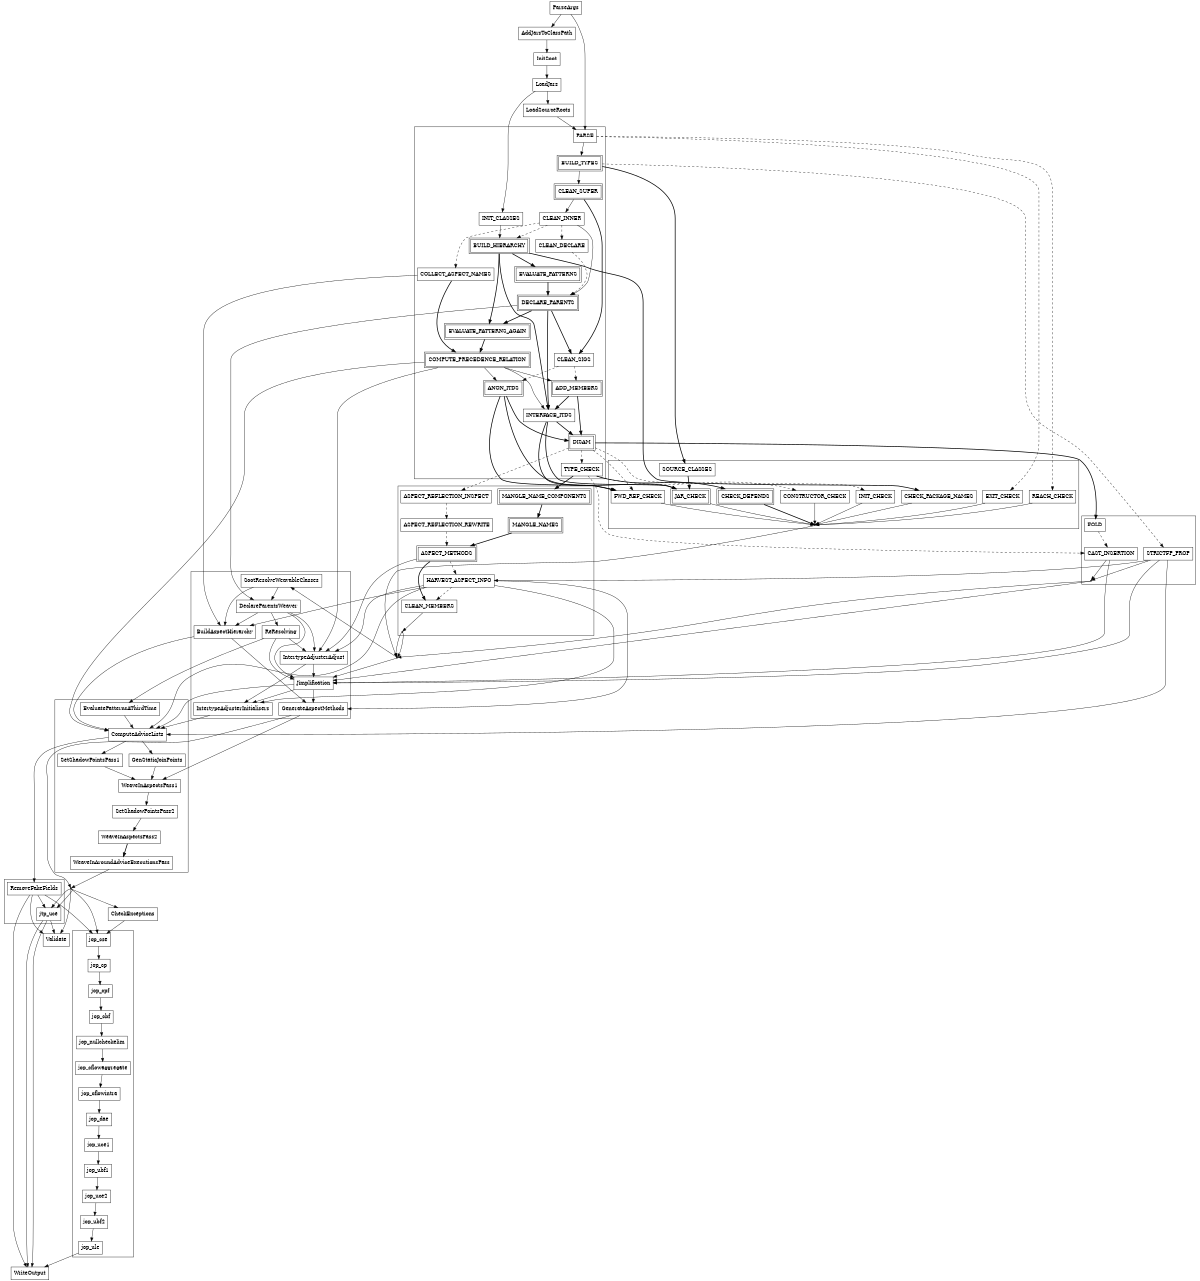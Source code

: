 digraph G {
    //rotate="90";
    //size="16.5x11.5";
 //   size="11.5x16.5";
    //size="11.5x16.5";
    //page="11.5x16.5";
    size="8,10";

    // local dep: style=dashed
    // global dep: style=bold
    // barrier after: peripheries=2

    node [shape="box"];
    subgraph clusterPolyglot
    {
        ANON_ITDS;
        ADD_MEMBERS;
        BUILD_HIERARCHY;
        BUILD_TYPES;
        CLEAN_SIGS;
        DECLARE_PARENTS;
        DISAM;
        COMPUTE_PRECEDENCE_RELATION;
        EVALUATE_PATTERNS_AGAIN;
        EVALUATE_PATTERNS;
        PARSE;
        INTERFACE_ITDS;
        COLLECT_ASPECT_NAMES;
        CLEAN_DECLARE;
        INIT_CLASSES;
        CLEAN_SUPER;
        CLEAN_INNER;
        TYPE_CHECK;
    };

    subgraph clusterFoo {
        //SAVE_AST;
        FOLD;
        CAST_INSERTION;
        STRICTFP_PROP;
        Bar [shape=point];
    };

    subgraph clusterPolyglot2 {
        FWD_REF_CHECK;
        INIT_CHECK;
        CHECK_DEPENDS;
        CONSTRUCTOR_CHECK;
        REACH_CHECK;
        EXIT_CHECK;
        CHECK_PACKAGE_NAMES;
        SOURCE_CLASSES;
        JAR_CHECK;
        PRE_OUTPUT_ALL;
    };

    subgraph clusterAspectInfo {
        CLEAN_MEMBERS;
        HARVEST_ASPECT_INFO;
        ASPECT_REFLECTION_REWRITE;
        ASPECT_REFLECTION_INSPECT;
        ASPECT_METHODS;
        MANGLE_NAMES;
        MANGLE_NAME_COMPONENTS;
        Separate [shape=point];
    };

    PolyglotDone [shape=point];

    Separate -> PolyglotDone;
    PRE_OUTPUT_ALL -> PolyglotDone;
    Bar -> PolyglotDone;

    subgraph clusterJimple2 {
        Jimplification;
    //};

    //subgraph clusterBackend {
        SootResolveWeavableClasses;
        DeclareParentsWeaver;
        ReResolving;
        BuildAspectHierarchy;
        //EvaluatePatternsAThirdTime;
    //};
    //subgraph clusterJimple {
        //Jimplification;
        IntertypeAdjusterAdjust;
    //};

    //subgraph clusterFixup {
        IntertypeAdjusterInitialisers;
        GenerateAspectMethods;
    };

    subgraph clusterMatcher {
        ComputeAdviceLists;
        EvaluatePatternsAThirdTime;
    //};

    //subgraph clusterAdviceWeave {
        SetShadowPointsPass1;
        GenStaticJoinPoints;
        WeaveInAspectsPass1;
        SetShadowPointsPass2;
        WeaveInAspectsPass2;
        WeaveInAroundAdviceExecutionsPass;
    }

    subgraph clusterCleanup {
        RemoveFakeFields;
        jtp_uce;
    };
    subgraph clusterOpt {
        jop_cse ->
        jop_cp ->
        jop_cpf ->
        jop_cbf ->

        jop_nullcheckelim ->
        jop_cflowaggregate ->
        jop_cflowintra ->

        jop_dae ->
        jop_uce1 ->
        jop_ubf1 ->
        jop_uce2 ->
        jop_ubf2 ->
        jop_ule;

    };
    DoneWeaving -> jtp_uce;
    jtp_uce -> WriteOutput;

    RemoveFakeFields -> jop_cse;
    DoneWeaving -> jop_cse;
    jop_ule -> WriteOutput;

    IntertypeAdjusterAdjust -> IntertypeAdjusterInitialisers [style=invis];

    STRICTFP_PROP -> Bar;
    CAST_INSERTION -> Bar;
    //SAVE_AST -> Bar;
    Bar -> Jimplification;


    

    STRICTFP_PROP -> HARVEST_ASPECT_INFO;

    BuildAspectHierarchy -> ComputeAdviceLists;

    //SAVE_AST -> Jimplification;
    

    REACH_CHECK -> PRE_OUTPUT_ALL;
    JAR_CHECK -> PRE_OUTPUT_ALL;
    FWD_REF_CHECK -> PRE_OUTPUT_ALL;
    CHECK_PACKAGE_NAMES -> PRE_OUTPUT_ALL;
    CONSTRUCTOR_CHECK -> PRE_OUTPUT_ALL;
    INIT_CHECK -> PRE_OUTPUT_ALL;
    EXIT_CHECK -> PRE_OUTPUT_ALL;

    //CAST_INSERTION -> ASPECT_METHODS;

    ParseArgs ->
    AddJarsToClassPath ->
    InitSoot ->
    LoadJars ->
    LoadSourceRoots;
    LoadJars ->
    INIT_CLASSES;

    INIT_CLASSES -> BUILD_HIERARCHY;

    LoadSourceRoots -> PARSE;
    ParseArgs -> PARSE;


    PARSE ->
    BUILD_TYPES ->
    CLEAN_SUPER ->
    CLEAN_INNER -> DECLARE_PARENTS;
    CLEAN_INNER -> CLEAN_DECLARE [style=dashed];
    CLEAN_INNER -> COLLECT_ASPECT_NAMES [style=dashed];
    CLEAN_INNER -> BUILD_HIERARCHY [style=dashed];
    BUILD_HIERARCHY -> CHECK_PACKAGE_NAMES [style=bold];
    BUILD_HIERARCHY -> EVALUATE_PATTERNS [style=bold];
    EVALUATE_PATTERNS -> DECLARE_PARENTS [style=bold];
    CLEAN_DECLARE -> DECLARE_PARENTS [style=dashed];
    DECLARE_PARENTS -> EVALUATE_PATTERNS_AGAIN [style=bold];
    BUILD_HIERARCHY -> EVALUATE_PATTERNS_AGAIN [style=bold];
    BUILD_TYPES [peripheries=2];
    CLEAN_SUPER [peripheries=2];
    BUILD_HIERARCHY [peripheries=2];
    EVALUATE_PATTERNS [peripheries=2];
    DECLARE_PARENTS [peripheries=2];
    EVALUATE_PATTERNS_AGAIN [peripheries=2];



    COMPUTE_PRECEDENCE_RELATION [peripheries=2];
    COMPUTE_PRECEDENCE_RELATION -> ADD_MEMBERS;
    COMPUTE_PRECEDENCE_RELATION -> INTERFACE_ITDS;
    COMPUTE_PRECEDENCE_RELATION -> ANON_ITDS;
    COMPUTE_PRECEDENCE_RELATION -> IntertypeAdjusterAdjust;
    COMPUTE_PRECEDENCE_RELATION -> ComputeAdviceLists;

    STRICTFP_PROP -> ComputeAdviceLists;
    STRICTFP_PROP -> Jimplification;

    COLLECT_ASPECT_NAMES -> COMPUTE_PRECEDENCE_RELATION [style=bold];
    EVALUATE_PATTERNS_AGAIN -> COMPUTE_PRECEDENCE_RELATION [style=bold];
    
    DECLARE_PARENTS -> CLEAN_SIGS [style=bold];
    CLEAN_SUPER -> CLEAN_SIGS [style=bold];

    CLEAN_SIGS -> ADD_MEMBERS [style=dashed];

    ADD_MEMBERS -> INTERFACE_ITDS [style=bold];
    BUILD_HIERARCHY -> INTERFACE_ITDS [style=bold];
    DECLARE_PARENTS -> INTERFACE_ITDS [style=bold];

    BUILD_TYPES -> SOURCE_CLASSES [style=bold];
    CLEAN_SIGS -> ANON_ITDS [style=dashed];

    ADD_MEMBERS -> DISAM [style=bold];
    INTERFACE_ITDS -> DISAM [style=bold];
    ANON_ITDS -> DISAM [style=bold];

    DISAM -> FOLD [style=bold];
    DISAM -> TYPE_CHECK [style=dashed];
    PARSE -> REACH_CHECK [style=dashed];
    FOLD -> CAST_INSERTION [style=dashed];
    TYPE_CHECK -> CAST_INSERTION [style=dashed];


    //CHECK_DEPENDS -> TYPE_CHECK [style=bold];

    BUILD_TYPES -> STRICTFP_PROP [style=dashed];
    PARSE -> EXIT_CHECK [style=dashed];
    DISAM -> INIT_CHECK [style=dashed];
    TYPE_CHECK -> CONSTRUCTOR_CHECK [style=dashed];
    DISAM -> FWD_REF_CHECK [style=dashed];
    INTERFACE_ITDS -> FWD_REF_CHECK [style=bold];
    ANON_ITDS -> FWD_REF_CHECK [style=bold];
    JAR_CHECK [peripheries=2];
    INTERFACE_ITDS -> JAR_CHECK [style=bold];
    ANON_ITDS -> JAR_CHECK [style=bold];

    SOURCE_CLASSES -> JAR_CHECK [style=bold];

    CHECK_DEPENDS [peripheries=2];
    TYPE_CHECK -> CHECK_DEPENDS [style=bold];

    // PRE_OUTPUT_ALL is an empty pass used to delimit some range of passes
    // to be repeated, so it depends on everything before it
    CHECK_DEPENDS -> PRE_OUTPUT_ALL [style=bold];
    // SAVE_AST needs to be outside the range of passes that spawn new jobs
    //PARSE -> SAVE_AST [style=dashed];

    MANGLE_NAME_COMPONENTS [peripheries=2];
    MANGLE_NAMES [peripheries=2];

    TYPE_CHECK -> MANGLE_NAME_COMPONENTS [style=bold];
    MANGLE_NAME_COMPONENTS -> MANGLE_NAMES [style=bold];

    DISAM -> ASPECT_REFLECTION_INSPECT [style=dashed];
    ASPECT_REFLECTION_INSPECT -> ASPECT_REFLECTION_REWRITE [style=dashed];
    ASPECT_METHODS [peripheries=2];
    ASPECT_REFLECTION_REWRITE -> ASPECT_METHODS [style=dashed];
    MANGLE_NAMES -> ASPECT_METHODS [style=bold];

    // might be global; should test it to make sure it's local
    ASPECT_METHODS -> HARVEST_ASPECT_INFO [style=dashed];

    ASPECT_METHODS -> CLEAN_MEMBERS [style=bold];
    HARVEST_ASPECT_INFO -> CLEAN_MEMBERS [style=dashed];

    CLEAN_MEMBERS -> Separate;
    CLEAN_SIGS;

    ADD_MEMBERS [peripheries=2];
    INTERFACE_ITDS;
    ANON_ITDS [peripheries=2];

    DISAM [peripheries=2];

    PolyglotDone -> SootResolveWeavableClasses;
    COLLECT_ASPECT_NAMES -> BuildAspectHierarchy;
    HARVEST_ASPECT_INFO -> BuildAspectHierarchy;
    SootResolveWeavableClasses -> BuildAspectHierarchy;
    SootResolveWeavableClasses -> DeclareParentsWeaver;
    DECLARE_PARENTS -> DeclareParentsWeaver;
    DeclareParentsWeaver -> ReResolving;
    ReResolving -> IntertypeAdjusterAdjust;
    HARVEST_ASPECT_INFO -> IntertypeAdjusterAdjust;
    ASPECT_METHODS -> IntertypeAdjusterAdjust;
    DeclareParentsWeaver -> IntertypeAdjusterAdjust;
    ReResolving -> Jimplification;
    IntertypeAdjusterAdjust -> Jimplification;
    DeclareParentsWeaver -> Jimplification;
    PolyglotDone -> Jimplification;
    Separate -> PolyglotDone;

    ReResolving -> EvaluatePatternsAThirdTime;

    Jimplification -> IntertypeAdjusterInitialisers;
    HARVEST_ASPECT_INFO -> IntertypeAdjusterInitialisers;
    IntertypeAdjusterAdjust -> IntertypeAdjusterInitialisers;

    HARVEST_ASPECT_INFO -> ComputeAdviceLists;
    IntertypeAdjusterInitialisers -> ComputeAdviceLists;
    Jimplification -> ComputeAdviceLists;

    BuildAspectHierarchy -> GenerateAspectMethods;
    HARVEST_ASPECT_INFO -> GenerateAspectMethods;
    Jimplification -> GenerateAspectMethods;

    //ComputeAdviceLists -> GenerateAspectMethods;

    DeclareParentsWeaver -> BuildAspectHierarchy;
    EvaluatePatternsAThirdTime -> ComputeAdviceLists;


    GenerateAspectMethods -> WeaveInAspectsPass1;
    ComputeAdviceLists -> SetShadowPointsPass1;
    ComputeAdviceLists -> GenStaticJoinPoints;
    SetShadowPointsPass1 -> WeaveInAspectsPass1;
    GenStaticJoinPoints -> WeaveInAspectsPass1;
    WeaveInAspectsPass1 -> SetShadowPointsPass2;
    SetShadowPointsPass2 -> WeaveInAspectsPass2;

    WeaveInAspectsPass2 -> WeaveInAroundAdviceExecutionsPass [style=bold];

    WeaveInAroundAdviceExecutionsPass -> DoneWeaving;

    ComputeAdviceLists -> RemoveFakeFields;

    DoneWeaving -> CheckExceptions;

    DoneWeaving -> Validate;

    DoneWeaving -> jtp_uce;

    CAST_INSERTION -> Jimplification;
    
    RemoveFakeFields -> WriteOutput;
    RemoveFakeFields -> jtp_uce;
    RemoveFakeFields -> Validate;

    GenerateAspectMethods -> DoneWeaving;
    
    DoneWeaving [shape=point];
    PRE_OUTPUT_ALL [shape=point];

    jtp_uce -> Validate;
    CheckExceptions -> jop_cse;
    jtp_uce -> WriteOutput;

}


